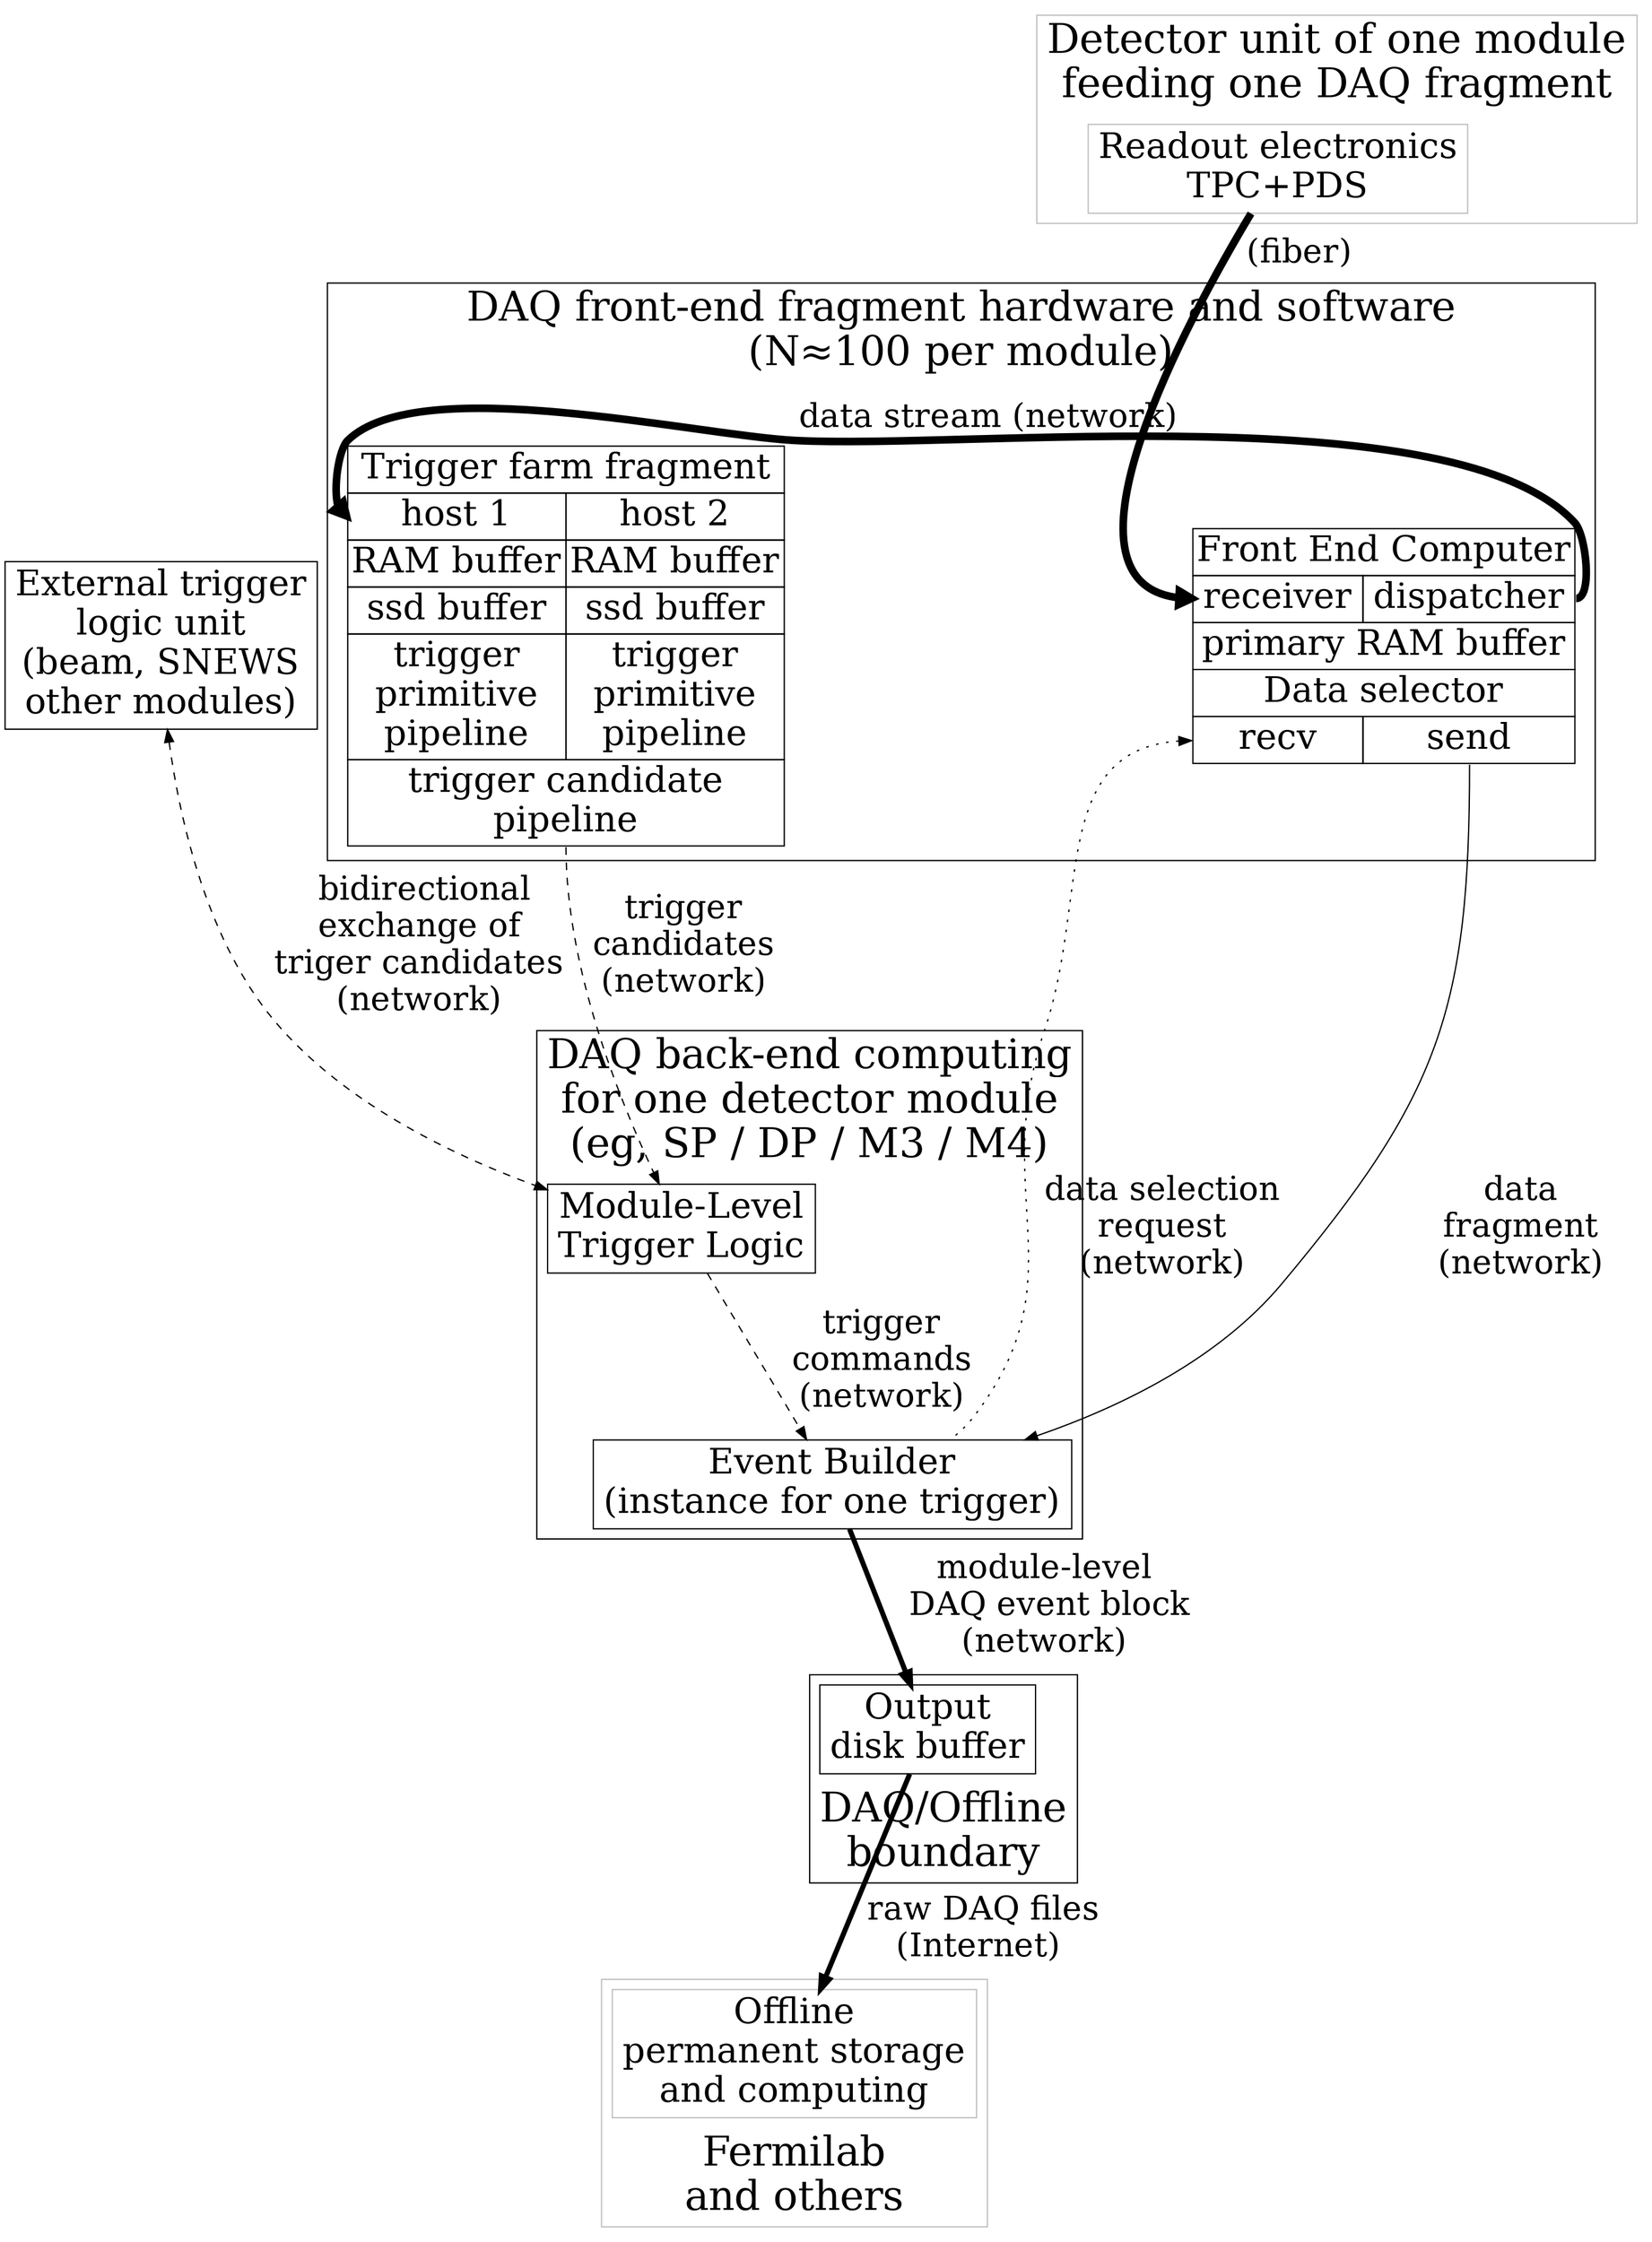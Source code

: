 digraph hl {
        graph[fontsize=32,nodesep=0.1];
        node[fontsize=28,shape=box];
        edge[fontsize=26];
        
        subgraph cluster_dmunit {
                label="Detector unit of one module\nfeeding one DAQ fragment";
                color=gray;
                ce[label="Readout electronics\nTPC+PDS",color=gray];
        }
        subgraph cluster_fe {
                label="DAQ front-end fragment hardware and software\n(N≈100 per module)\n\n";

                fec[shape=none,label=<
<TABLE BORDER="0" CELLBORDER="1" CELLSPACING="0">
<tr><td colspan="2">Front End Computer</td></tr>
<tr><td port="dr">receiver</td><td port="dd">dispatcher</td></tr>
<tr><td colspan="2" port="buf">primary RAM buffer</td></tr>
<tr><td colspan="2">Data selector</td></tr>
<tr><td port="rx">recv</td><td port="tx">send</td></tr>
</TABLE>>];
                        tc[shape=none,label=<
<TABLE BORDER="0" CELLBORDER="1" CELLSPACING="0">
<tr><td colspan="2">Trigger farm fragment</td></tr>
<tr>
<td port="pc1">host 1</td>
<td port="pc2">host 2</td>
</tr>
<tr>
<td port="ram1">RAM buffer</td>
<td port="ram2">RAM buffer</td>
</tr>
<tr>
<td port="ssd1">ssd buffer</td>
<td port="ssd2">ssd buffer</td>
</tr>
<tr>
<td port="tpp1">trigger<br/>primitive<br/>pipeline</td>
<td port="tpp2">trigger<br/>primitive<br/>pipeline</td>
</tr>
<tr>
<td colspan="2" port="tcp">trigger candidate<br/>pipeline</td>
</tr>
</TABLE>>];
                        {rank=same ;
                                fec,tc}
        }
        subgraph cluster_bec {
                label="DAQ back-end computing\nfor one detector module\n(eg, SP / DP / M3 / M4)";
                labelloc=top;
                
                mtl[label="Module-Level\nTrigger Logic"];
                eb[label="Event Builder\n(instance for one trigger)"];
//                {rank=same; mtl, eb}
        }
        subgraph cluster_offline {
                label="DAQ/Offline\nboundary";
                labelloc=bottom;
                dsk[label="Output\ndisk buffer"];
        }
        subgraph cluster_outside {
                label="Fermilab\nand others";
                labelloc=bottom;
                color=gray;
                fnal[label="Offline\npermanent storage\nand computing",color=gray];
        }

        gtl[label="External trigger\nlogic unit\n(beam, SNEWS\nother modules)"];
        
        edge[penwidth=6];
        ce->fec:dr[label=" (fiber)"];
        //dr->buf[label="full data stream\n(RAM DMA)"];

        
        edge[penwidth=2];
        //buf->dd[penwidth=6,label="all data"];
        fec:dd->tc:pc1[penwidth=6,constraint=true,label="data stream (network)"];
        //dd->tc:pc2[penwidth=3];


        // selected data
        edge[penwidth=1];
        fec:tx->eb[label="data\nfragment\n(network)"];

        // "event" data
        edge[penwidth=4];
        eb->dsk[label="module-level\n DAQ event block\n(network)",weight=10];
        
        dsk->fnal[label=" raw DAQ files\n(Internet)"];
        
        // trigger 
        edge[penwidth=1, style=dashed];
        mtl->eb[label="trigger\ncommands\n(network)"];
        fec:rx->eb[style=dotted,dir=back,label="data selection\nrequest\n(network)"];
        gtl->mtl[dir=both,label=" bidirectional\nexchange of\ntriger candidates\n(network)"];
        tc:tcp->mtl[constraint=true,label="trigger\ncandidates\n(network)"];
        //tc:tpp2->mtl;
        

        edge[style=invis,constraint=true,weight=10];
        eb->fnal;
        
}
